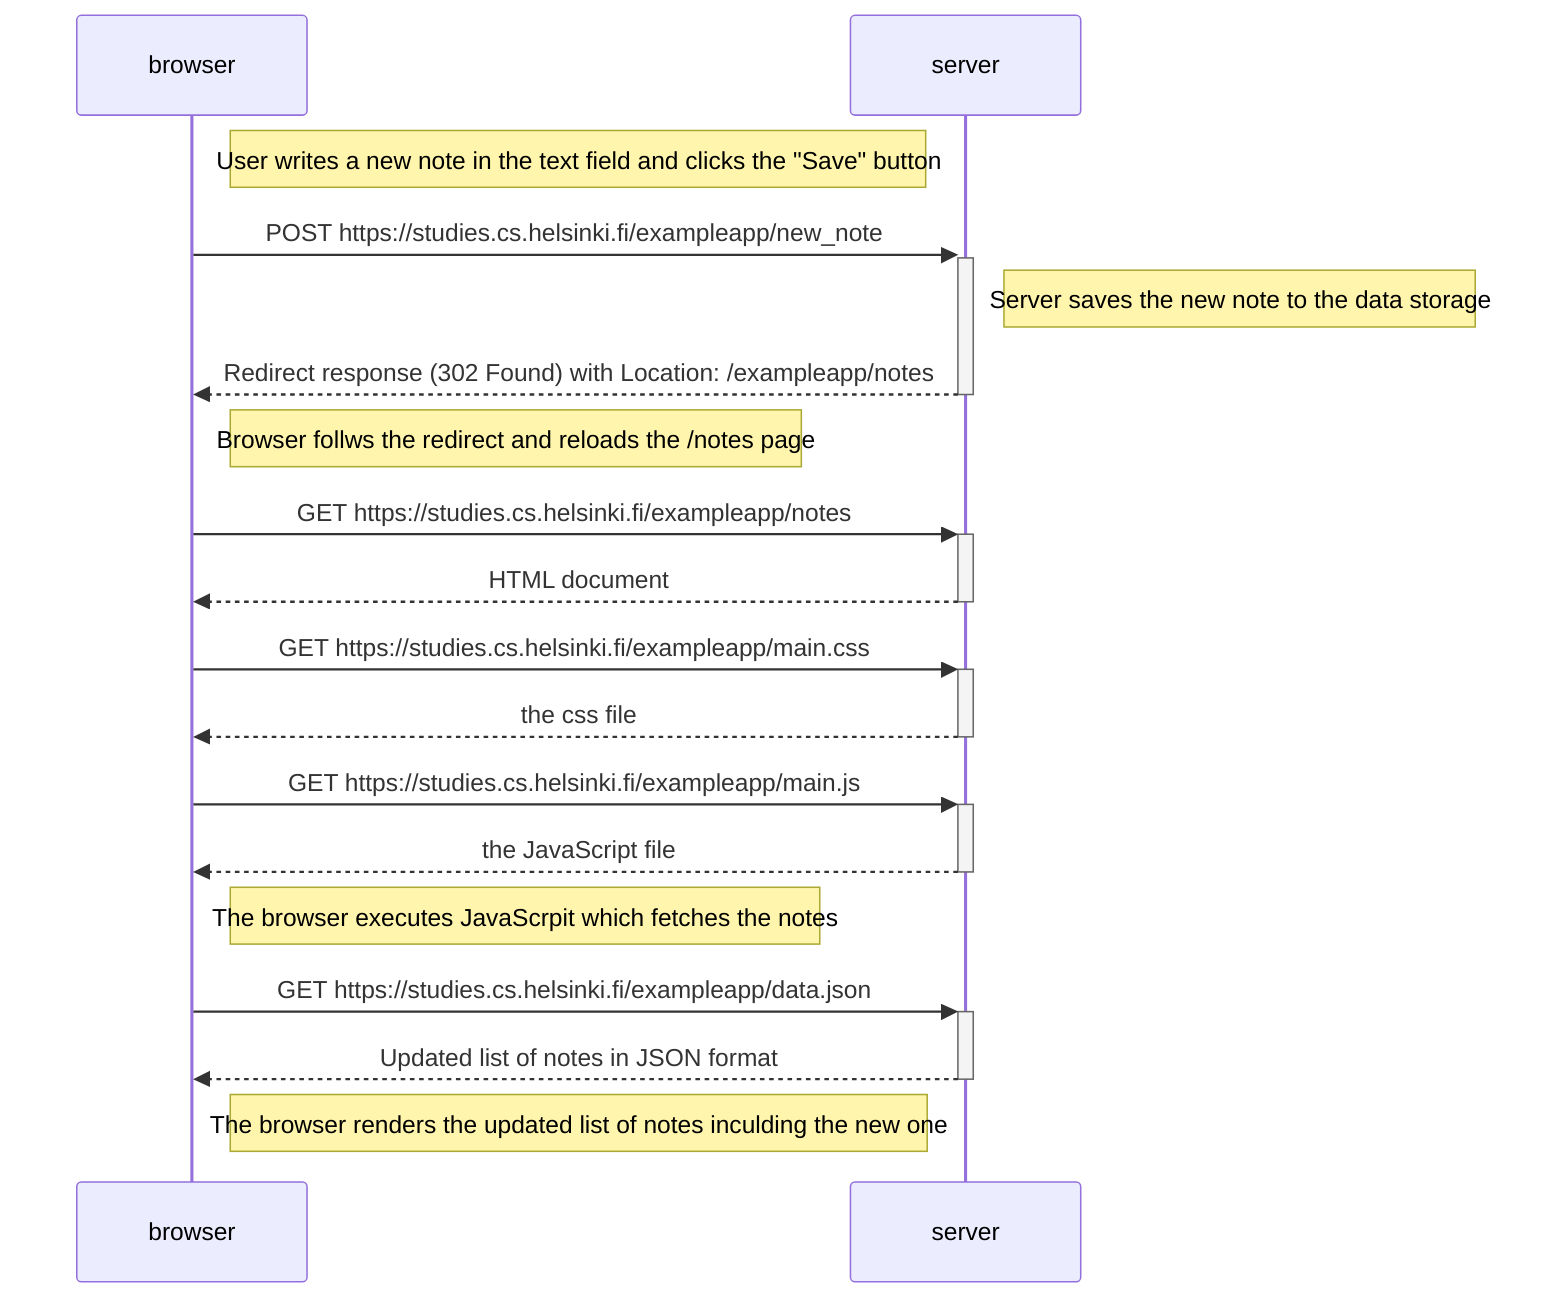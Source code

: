 sequenceDiagram
  participant browser as browser
  participant server as server

  Note right of browser: User writes a new note in the text field and clicks the "Save" button
  browser ->>+ server: POST https://studies.cs.helsinki.fi/exampleapp/new_note
  Note right of server: Server saves the new note to the data storage
  server -->>- browser: Redirect response (302 Found) with Location: /exampleapp/notes
  Note right of browser: Browser follws the redirect and reloads the /notes page
  browser ->>+ server: GET https://studies.cs.helsinki.fi/exampleapp/notes
  server -->>- browser: HTML document
  browser ->>+ server: GET https://studies.cs.helsinki.fi/exampleapp/main.css
  server -->>- browser: the css file
  browser ->>+ server: GET https://studies.cs.helsinki.fi/exampleapp/main.js
  server -->>- browser: the JavaScript file
  Note right of browser: The browser executes JavaScrpit which fetches the notes
  browser ->>+ server: GET https://studies.cs.helsinki.fi/exampleapp/data.json
  server -->>- browser: Updated list of notes in JSON format
  Note right of browser: The browser renders the updated list of notes inculding the new one